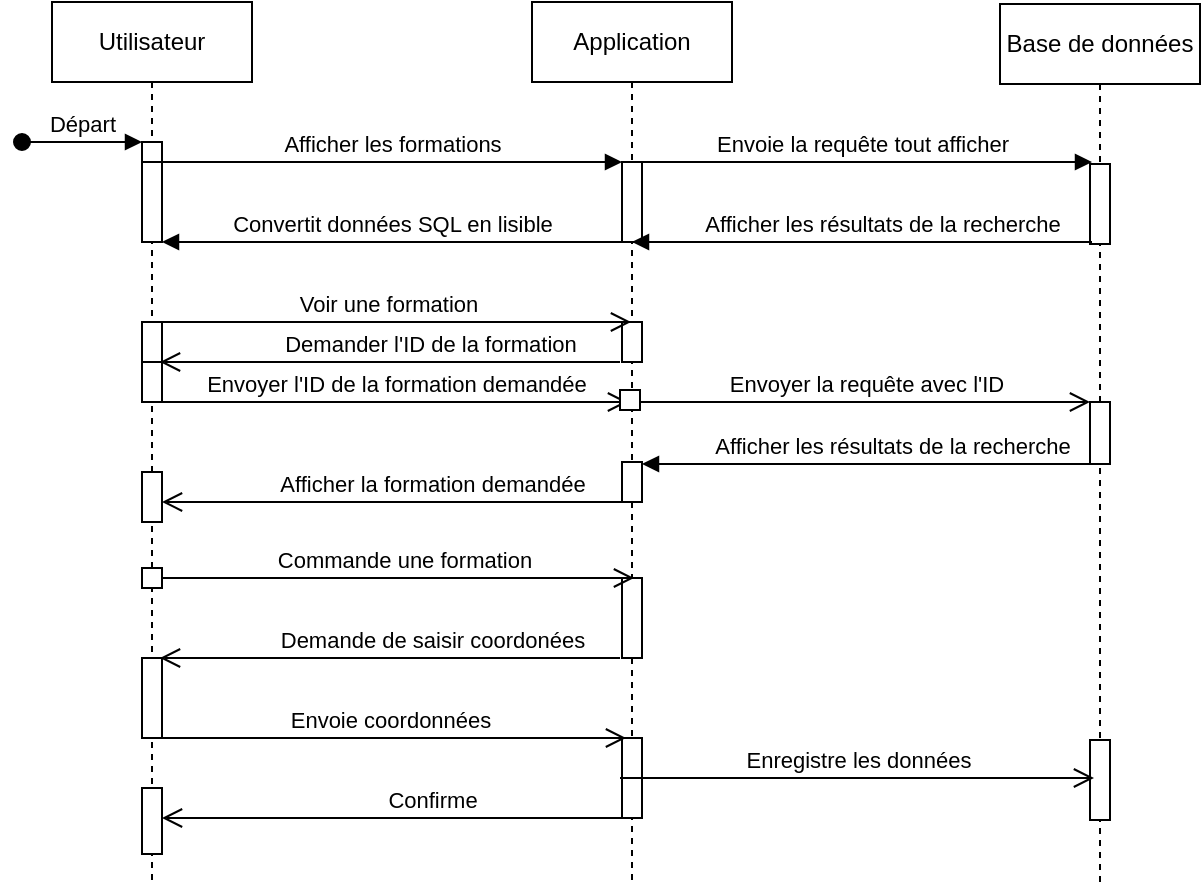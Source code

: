 <mxfile version="23.1.1" type="device">
  <diagram name="Page-1" id="2YBvvXClWsGukQMizWep">
    <mxGraphModel dx="1434" dy="792" grid="1" gridSize="10" guides="1" tooltips="1" connect="1" arrows="1" fold="1" page="1" pageScale="1" pageWidth="850" pageHeight="1100" math="0" shadow="0">
      <root>
        <mxCell id="0" />
        <mxCell id="1" parent="0" />
        <mxCell id="aM9ryv3xv72pqoxQDRHE-1" value="Utilisateur" style="shape=umlLifeline;perimeter=lifelinePerimeter;whiteSpace=wrap;html=1;container=0;dropTarget=0;collapsible=0;recursiveResize=0;outlineConnect=0;portConstraint=eastwest;newEdgeStyle={&quot;edgeStyle&quot;:&quot;elbowEdgeStyle&quot;,&quot;elbow&quot;:&quot;vertical&quot;,&quot;curved&quot;:0,&quot;rounded&quot;:0};" parent="1" vertex="1">
          <mxGeometry x="70" y="40" width="100" height="440" as="geometry" />
        </mxCell>
        <mxCell id="aM9ryv3xv72pqoxQDRHE-2" value="" style="html=1;points=[];perimeter=orthogonalPerimeter;outlineConnect=0;targetShapes=umlLifeline;portConstraint=eastwest;newEdgeStyle={&quot;edgeStyle&quot;:&quot;elbowEdgeStyle&quot;,&quot;elbow&quot;:&quot;vertical&quot;,&quot;curved&quot;:0,&quot;rounded&quot;:0};" parent="aM9ryv3xv72pqoxQDRHE-1" vertex="1">
          <mxGeometry x="45" y="70" width="10" height="10" as="geometry" />
        </mxCell>
        <mxCell id="aM9ryv3xv72pqoxQDRHE-3" value="Départ" style="html=1;verticalAlign=bottom;startArrow=oval;endArrow=block;startSize=8;edgeStyle=elbowEdgeStyle;elbow=vertical;curved=0;rounded=0;" parent="aM9ryv3xv72pqoxQDRHE-1" target="aM9ryv3xv72pqoxQDRHE-2" edge="1">
          <mxGeometry relative="1" as="geometry">
            <mxPoint x="-15" y="70" as="sourcePoint" />
          </mxGeometry>
        </mxCell>
        <mxCell id="z25Uq1P8lbXZ6_uPKflM-8" value="" style="html=1;points=[];perimeter=orthogonalPerimeter;outlineConnect=0;targetShapes=umlLifeline;portConstraint=eastwest;newEdgeStyle={&quot;edgeStyle&quot;:&quot;elbowEdgeStyle&quot;,&quot;elbow&quot;:&quot;vertical&quot;,&quot;curved&quot;:0,&quot;rounded&quot;:0};" parent="aM9ryv3xv72pqoxQDRHE-1" vertex="1">
          <mxGeometry x="45" y="235" width="10" height="25" as="geometry" />
        </mxCell>
        <mxCell id="z25Uq1P8lbXZ6_uPKflM-14" value="" style="html=1;points=[];perimeter=orthogonalPerimeter;outlineConnect=0;targetShapes=umlLifeline;portConstraint=eastwest;newEdgeStyle={&quot;edgeStyle&quot;:&quot;elbowEdgeStyle&quot;,&quot;elbow&quot;:&quot;vertical&quot;,&quot;curved&quot;:0,&quot;rounded&quot;:0};" parent="aM9ryv3xv72pqoxQDRHE-1" vertex="1">
          <mxGeometry x="45" y="328" width="10" height="40" as="geometry" />
        </mxCell>
        <mxCell id="z25Uq1P8lbXZ6_uPKflM-18" value="" style="html=1;points=[];perimeter=orthogonalPerimeter;outlineConnect=0;targetShapes=umlLifeline;portConstraint=eastwest;newEdgeStyle={&quot;edgeStyle&quot;:&quot;elbowEdgeStyle&quot;,&quot;elbow&quot;:&quot;vertical&quot;,&quot;curved&quot;:0,&quot;rounded&quot;:0};" parent="aM9ryv3xv72pqoxQDRHE-1" vertex="1">
          <mxGeometry x="45" y="393" width="10" height="33" as="geometry" />
        </mxCell>
        <mxCell id="oRkiIsHqqdRiKbcHqxus-1" value="" style="html=1;points=[];perimeter=orthogonalPerimeter;outlineConnect=0;targetShapes=umlLifeline;portConstraint=eastwest;newEdgeStyle={&quot;edgeStyle&quot;:&quot;elbowEdgeStyle&quot;,&quot;elbow&quot;:&quot;vertical&quot;,&quot;curved&quot;:0,&quot;rounded&quot;:0};" parent="aM9ryv3xv72pqoxQDRHE-1" vertex="1">
          <mxGeometry x="45" y="80" width="10" height="40" as="geometry" />
        </mxCell>
        <mxCell id="oRkiIsHqqdRiKbcHqxus-3" value="" style="html=1;points=[];perimeter=orthogonalPerimeter;outlineConnect=0;targetShapes=umlLifeline;portConstraint=eastwest;newEdgeStyle={&quot;edgeStyle&quot;:&quot;elbowEdgeStyle&quot;,&quot;elbow&quot;:&quot;vertical&quot;,&quot;curved&quot;:0,&quot;rounded&quot;:0};" parent="aM9ryv3xv72pqoxQDRHE-1" vertex="1">
          <mxGeometry x="45" y="160" width="10" height="20" as="geometry" />
        </mxCell>
        <mxCell id="aM9ryv3xv72pqoxQDRHE-5" value="Application" style="shape=umlLifeline;perimeter=lifelinePerimeter;whiteSpace=wrap;html=1;container=0;dropTarget=0;collapsible=0;recursiveResize=0;outlineConnect=0;portConstraint=eastwest;newEdgeStyle={&quot;edgeStyle&quot;:&quot;elbowEdgeStyle&quot;,&quot;elbow&quot;:&quot;vertical&quot;,&quot;curved&quot;:0,&quot;rounded&quot;:0};" parent="1" vertex="1">
          <mxGeometry x="310" y="40" width="100" height="440" as="geometry" />
        </mxCell>
        <mxCell id="aM9ryv3xv72pqoxQDRHE-6" value="" style="html=1;points=[];perimeter=orthogonalPerimeter;outlineConnect=0;targetShapes=umlLifeline;portConstraint=eastwest;newEdgeStyle={&quot;edgeStyle&quot;:&quot;elbowEdgeStyle&quot;,&quot;elbow&quot;:&quot;vertical&quot;,&quot;curved&quot;:0,&quot;rounded&quot;:0};" parent="aM9ryv3xv72pqoxQDRHE-5" vertex="1">
          <mxGeometry x="45" y="80" width="10" height="40" as="geometry" />
        </mxCell>
        <mxCell id="z25Uq1P8lbXZ6_uPKflM-7" value="" style="html=1;points=[];perimeter=orthogonalPerimeter;outlineConnect=0;targetShapes=umlLifeline;portConstraint=eastwest;newEdgeStyle={&quot;edgeStyle&quot;:&quot;elbowEdgeStyle&quot;,&quot;elbow&quot;:&quot;vertical&quot;,&quot;curved&quot;:0,&quot;rounded&quot;:0};" parent="aM9ryv3xv72pqoxQDRHE-5" vertex="1">
          <mxGeometry x="45" y="160" width="10" height="20" as="geometry" />
        </mxCell>
        <mxCell id="z25Uq1P8lbXZ6_uPKflM-11" value="" style="html=1;points=[];perimeter=orthogonalPerimeter;outlineConnect=0;targetShapes=umlLifeline;portConstraint=eastwest;newEdgeStyle={&quot;edgeStyle&quot;:&quot;elbowEdgeStyle&quot;,&quot;elbow&quot;:&quot;vertical&quot;,&quot;curved&quot;:0,&quot;rounded&quot;:0};" parent="aM9ryv3xv72pqoxQDRHE-5" vertex="1">
          <mxGeometry x="45" y="288" width="10" height="40" as="geometry" />
        </mxCell>
        <mxCell id="z25Uq1P8lbXZ6_uPKflM-16" value="" style="html=1;points=[];perimeter=orthogonalPerimeter;outlineConnect=0;targetShapes=umlLifeline;portConstraint=eastwest;newEdgeStyle={&quot;edgeStyle&quot;:&quot;elbowEdgeStyle&quot;,&quot;elbow&quot;:&quot;vertical&quot;,&quot;curved&quot;:0,&quot;rounded&quot;:0};" parent="aM9ryv3xv72pqoxQDRHE-5" vertex="1">
          <mxGeometry x="45" y="368" width="10" height="40" as="geometry" />
        </mxCell>
        <mxCell id="eoItr24NMjDXoSU48hns-13" value="" style="html=1;points=[];perimeter=orthogonalPerimeter;outlineConnect=0;targetShapes=umlLifeline;portConstraint=eastwest;newEdgeStyle={&quot;edgeStyle&quot;:&quot;elbowEdgeStyle&quot;,&quot;elbow&quot;:&quot;vertical&quot;,&quot;curved&quot;:0,&quot;rounded&quot;:0};" vertex="1" parent="aM9ryv3xv72pqoxQDRHE-5">
          <mxGeometry x="45" y="230" width="10" height="20" as="geometry" />
        </mxCell>
        <mxCell id="aM9ryv3xv72pqoxQDRHE-7" value="Afficher les formations" style="html=1;verticalAlign=bottom;endArrow=block;edgeStyle=elbowEdgeStyle;elbow=vertical;curved=0;rounded=0;" parent="1" source="aM9ryv3xv72pqoxQDRHE-2" target="aM9ryv3xv72pqoxQDRHE-6" edge="1">
          <mxGeometry relative="1" as="geometry">
            <mxPoint x="195" y="130" as="sourcePoint" />
            <Array as="points">
              <mxPoint x="180" y="120" />
            </Array>
          </mxGeometry>
        </mxCell>
        <mxCell id="aM9ryv3xv72pqoxQDRHE-8" value="Afficher la formation demandée" style="html=1;verticalAlign=bottom;endArrow=open;endSize=8;edgeStyle=elbowEdgeStyle;elbow=vertical;curved=0;rounded=0;" parent="1" edge="1">
          <mxGeometry x="-0.174" relative="1" as="geometry">
            <mxPoint x="125" y="290" as="targetPoint" />
            <Array as="points">
              <mxPoint x="190" y="290" />
            </Array>
            <mxPoint x="355" y="290" as="sourcePoint" />
            <mxPoint as="offset" />
          </mxGeometry>
        </mxCell>
        <mxCell id="aM9ryv3xv72pqoxQDRHE-9" value="Convertit données SQL en lisible" style="html=1;verticalAlign=bottom;endArrow=block;edgeStyle=elbowEdgeStyle;elbow=vertical;curved=0;rounded=0;" parent="1" source="aM9ryv3xv72pqoxQDRHE-6" edge="1">
          <mxGeometry relative="1" as="geometry">
            <mxPoint x="175" y="160" as="sourcePoint" />
            <Array as="points">
              <mxPoint x="190" y="160" />
            </Array>
            <mxPoint x="125" y="160" as="targetPoint" />
          </mxGeometry>
        </mxCell>
        <mxCell id="aM9ryv3xv72pqoxQDRHE-10" value="Voir une formation" style="html=1;verticalAlign=bottom;endArrow=open;endSize=8;edgeStyle=elbowEdgeStyle;elbow=vertical;curved=0;rounded=0;" parent="1" target="aM9ryv3xv72pqoxQDRHE-5" edge="1">
          <mxGeometry relative="1" as="geometry">
            <mxPoint x="265" y="200" as="targetPoint" />
            <Array as="points">
              <mxPoint x="200" y="200" />
              <mxPoint x="180" y="210" />
            </Array>
            <mxPoint x="115" y="200" as="sourcePoint" />
          </mxGeometry>
        </mxCell>
        <mxCell id="z25Uq1P8lbXZ6_uPKflM-15" value="Commande une formation" style="html=1;verticalAlign=bottom;endArrow=open;endSize=8;edgeStyle=elbowEdgeStyle;elbow=vertical;curved=0;rounded=0;" parent="1" edge="1" source="eoItr24NMjDXoSU48hns-18">
          <mxGeometry x="0.02" relative="1" as="geometry">
            <mxPoint x="361" y="328" as="targetPoint" />
            <Array as="points">
              <mxPoint x="201" y="328" />
              <mxPoint x="181" y="338" />
            </Array>
            <mxPoint x="116" y="328" as="sourcePoint" />
            <mxPoint as="offset" />
          </mxGeometry>
        </mxCell>
        <mxCell id="z25Uq1P8lbXZ6_uPKflM-17" value="Demande de saisir coordonées" style="html=1;verticalAlign=bottom;endArrow=open;endSize=8;edgeStyle=elbowEdgeStyle;elbow=vertical;curved=0;rounded=0;" parent="1" edge="1">
          <mxGeometry x="-0.183" relative="1" as="geometry">
            <mxPoint x="124" y="368" as="targetPoint" />
            <Array as="points">
              <mxPoint x="189" y="368" />
            </Array>
            <mxPoint x="354" y="368" as="sourcePoint" />
            <mxPoint as="offset" />
          </mxGeometry>
        </mxCell>
        <mxCell id="oRkiIsHqqdRiKbcHqxus-5" value="Envoie coordonnées" style="html=1;verticalAlign=bottom;endArrow=open;endSize=8;edgeStyle=elbowEdgeStyle;elbow=vertical;curved=0;rounded=0;" parent="1" edge="1">
          <mxGeometry relative="1" as="geometry">
            <mxPoint x="357" y="408" as="targetPoint" />
            <Array as="points">
              <mxPoint x="197" y="408" />
              <mxPoint x="177" y="418" />
            </Array>
            <mxPoint x="120" y="408" as="sourcePoint" />
          </mxGeometry>
        </mxCell>
        <mxCell id="oRkiIsHqqdRiKbcHqxus-6" value="Confirme" style="html=1;verticalAlign=bottom;endArrow=open;endSize=8;edgeStyle=elbowEdgeStyle;elbow=vertical;curved=0;rounded=0;" parent="1" edge="1">
          <mxGeometry x="-0.174" relative="1" as="geometry">
            <mxPoint x="125" y="448" as="targetPoint" />
            <Array as="points">
              <mxPoint x="190" y="448" />
            </Array>
            <mxPoint x="355" y="448" as="sourcePoint" />
            <mxPoint as="offset" />
          </mxGeometry>
        </mxCell>
        <mxCell id="eoItr24NMjDXoSU48hns-1" value="Base de données" style="shape=umlLifeline;perimeter=lifelinePerimeter;whiteSpace=wrap;html=1;container=0;dropTarget=0;collapsible=0;recursiveResize=0;outlineConnect=0;portConstraint=eastwest;newEdgeStyle={&quot;edgeStyle&quot;:&quot;elbowEdgeStyle&quot;,&quot;elbow&quot;:&quot;vertical&quot;,&quot;curved&quot;:0,&quot;rounded&quot;:0};" vertex="1" parent="1">
          <mxGeometry x="544" y="41" width="100" height="440" as="geometry" />
        </mxCell>
        <mxCell id="eoItr24NMjDXoSU48hns-2" value="" style="html=1;points=[];perimeter=orthogonalPerimeter;outlineConnect=0;targetShapes=umlLifeline;portConstraint=eastwest;newEdgeStyle={&quot;edgeStyle&quot;:&quot;elbowEdgeStyle&quot;,&quot;elbow&quot;:&quot;vertical&quot;,&quot;curved&quot;:0,&quot;rounded&quot;:0};" vertex="1" parent="eoItr24NMjDXoSU48hns-1">
          <mxGeometry x="45" y="80" width="10" height="40" as="geometry" />
        </mxCell>
        <mxCell id="eoItr24NMjDXoSU48hns-3" value="" style="html=1;points=[];perimeter=orthogonalPerimeter;outlineConnect=0;targetShapes=umlLifeline;portConstraint=eastwest;newEdgeStyle={&quot;edgeStyle&quot;:&quot;elbowEdgeStyle&quot;,&quot;elbow&quot;:&quot;vertical&quot;,&quot;curved&quot;:0,&quot;rounded&quot;:0};" vertex="1" parent="eoItr24NMjDXoSU48hns-1">
          <mxGeometry x="45" y="199" width="10" height="31" as="geometry" />
        </mxCell>
        <mxCell id="eoItr24NMjDXoSU48hns-5" value="" style="html=1;points=[];perimeter=orthogonalPerimeter;outlineConnect=0;targetShapes=umlLifeline;portConstraint=eastwest;newEdgeStyle={&quot;edgeStyle&quot;:&quot;elbowEdgeStyle&quot;,&quot;elbow&quot;:&quot;vertical&quot;,&quot;curved&quot;:0,&quot;rounded&quot;:0};" vertex="1" parent="eoItr24NMjDXoSU48hns-1">
          <mxGeometry x="45" y="368" width="10" height="40" as="geometry" />
        </mxCell>
        <mxCell id="eoItr24NMjDXoSU48hns-6" value="Envoie la requête tout afficher " style="html=1;verticalAlign=bottom;endArrow=block;edgeStyle=elbowEdgeStyle;elbow=vertical;curved=0;rounded=0;" edge="1" parent="1">
          <mxGeometry relative="1" as="geometry">
            <mxPoint x="360" y="120" as="sourcePoint" />
            <Array as="points">
              <mxPoint x="415" y="120" />
            </Array>
            <mxPoint x="590" y="120" as="targetPoint" />
          </mxGeometry>
        </mxCell>
        <mxCell id="eoItr24NMjDXoSU48hns-7" value="Afficher les résultats de la recherche" style="html=1;verticalAlign=bottom;endArrow=block;edgeStyle=elbowEdgeStyle;elbow=vertical;curved=0;rounded=0;" edge="1" parent="1">
          <mxGeometry x="-0.087" relative="1" as="geometry">
            <mxPoint x="590" y="160" as="sourcePoint" />
            <Array as="points">
              <mxPoint x="425" y="160" />
            </Array>
            <mxPoint x="360" y="160" as="targetPoint" />
            <mxPoint as="offset" />
          </mxGeometry>
        </mxCell>
        <mxCell id="eoItr24NMjDXoSU48hns-9" value="Demander l&#39;ID de la formation" style="html=1;verticalAlign=bottom;endArrow=open;endSize=8;edgeStyle=elbowEdgeStyle;elbow=vertical;curved=0;rounded=0;" edge="1" parent="1">
          <mxGeometry x="-0.174" relative="1" as="geometry">
            <mxPoint x="124" y="220" as="targetPoint" />
            <Array as="points">
              <mxPoint x="189" y="220" />
            </Array>
            <mxPoint x="354" y="220" as="sourcePoint" />
            <mxPoint as="offset" />
          </mxGeometry>
        </mxCell>
        <mxCell id="eoItr24NMjDXoSU48hns-10" value="Envoyer l&#39;ID de la formation demandée" style="html=1;verticalAlign=bottom;endArrow=open;endSize=8;edgeStyle=elbowEdgeStyle;elbow=vertical;curved=0;rounded=0;" edge="1" parent="1" source="eoItr24NMjDXoSU48hns-14">
          <mxGeometry relative="1" as="geometry">
            <mxPoint x="358" y="240" as="targetPoint" />
            <Array as="points">
              <mxPoint x="198" y="240" />
              <mxPoint x="178" y="250" />
            </Array>
            <mxPoint x="113" y="240" as="sourcePoint" />
          </mxGeometry>
        </mxCell>
        <mxCell id="eoItr24NMjDXoSU48hns-11" value="Envoyer la requête avec l&#39;ID" style="html=1;verticalAlign=bottom;endArrow=open;endSize=8;edgeStyle=elbowEdgeStyle;elbow=vertical;curved=0;rounded=0;" edge="1" parent="1" source="eoItr24NMjDXoSU48hns-16">
          <mxGeometry relative="1" as="geometry">
            <mxPoint x="589" y="240" as="targetPoint" />
            <Array as="points">
              <mxPoint x="429" y="240" />
              <mxPoint x="409" y="250" />
            </Array>
            <mxPoint x="344" y="240" as="sourcePoint" />
          </mxGeometry>
        </mxCell>
        <mxCell id="eoItr24NMjDXoSU48hns-12" value="Afficher les résultats de la recherche" style="html=1;verticalAlign=bottom;endArrow=block;edgeStyle=elbowEdgeStyle;elbow=vertical;curved=0;rounded=0;" edge="1" parent="1">
          <mxGeometry x="-0.087" relative="1" as="geometry">
            <mxPoint x="595" y="271" as="sourcePoint" />
            <Array as="points">
              <mxPoint x="430" y="271" />
            </Array>
            <mxPoint x="365" y="271" as="targetPoint" />
            <mxPoint as="offset" />
          </mxGeometry>
        </mxCell>
        <mxCell id="eoItr24NMjDXoSU48hns-14" value="" style="html=1;points=[];perimeter=orthogonalPerimeter;outlineConnect=0;targetShapes=umlLifeline;portConstraint=eastwest;newEdgeStyle={&quot;edgeStyle&quot;:&quot;elbowEdgeStyle&quot;,&quot;elbow&quot;:&quot;vertical&quot;,&quot;curved&quot;:0,&quot;rounded&quot;:0};" vertex="1" parent="1">
          <mxGeometry x="115" y="220" width="10" height="20" as="geometry" />
        </mxCell>
        <mxCell id="eoItr24NMjDXoSU48hns-16" value="" style="html=1;points=[];perimeter=orthogonalPerimeter;outlineConnect=0;targetShapes=umlLifeline;portConstraint=eastwest;newEdgeStyle={&quot;edgeStyle&quot;:&quot;elbowEdgeStyle&quot;,&quot;elbow&quot;:&quot;vertical&quot;,&quot;curved&quot;:0,&quot;rounded&quot;:0};" vertex="1" parent="1">
          <mxGeometry x="354" y="234" width="10" height="10" as="geometry" />
        </mxCell>
        <mxCell id="eoItr24NMjDXoSU48hns-19" value="" style="html=1;verticalAlign=bottom;endArrow=open;endSize=8;edgeStyle=elbowEdgeStyle;elbow=vertical;curved=0;rounded=0;" edge="1" parent="1" target="eoItr24NMjDXoSU48hns-18">
          <mxGeometry x="0.02" relative="1" as="geometry">
            <mxPoint x="361" y="328" as="targetPoint" />
            <Array as="points" />
            <mxPoint x="116" y="328" as="sourcePoint" />
            <mxPoint as="offset" />
          </mxGeometry>
        </mxCell>
        <mxCell id="eoItr24NMjDXoSU48hns-18" value="" style="html=1;points=[];perimeter=orthogonalPerimeter;outlineConnect=0;targetShapes=umlLifeline;portConstraint=eastwest;newEdgeStyle={&quot;edgeStyle&quot;:&quot;elbowEdgeStyle&quot;,&quot;elbow&quot;:&quot;vertical&quot;,&quot;curved&quot;:0,&quot;rounded&quot;:0};" vertex="1" parent="1">
          <mxGeometry x="115" y="323" width="10" height="10" as="geometry" />
        </mxCell>
        <mxCell id="eoItr24NMjDXoSU48hns-20" value="Enregistre les données" style="html=1;verticalAlign=bottom;endArrow=open;endSize=8;edgeStyle=elbowEdgeStyle;elbow=vertical;curved=0;rounded=0;" edge="1" parent="1">
          <mxGeometry relative="1" as="geometry">
            <mxPoint x="591" y="428" as="targetPoint" />
            <Array as="points">
              <mxPoint x="431" y="428" />
              <mxPoint x="411" y="438" />
            </Array>
            <mxPoint x="354" y="428" as="sourcePoint" />
          </mxGeometry>
        </mxCell>
      </root>
    </mxGraphModel>
  </diagram>
</mxfile>
